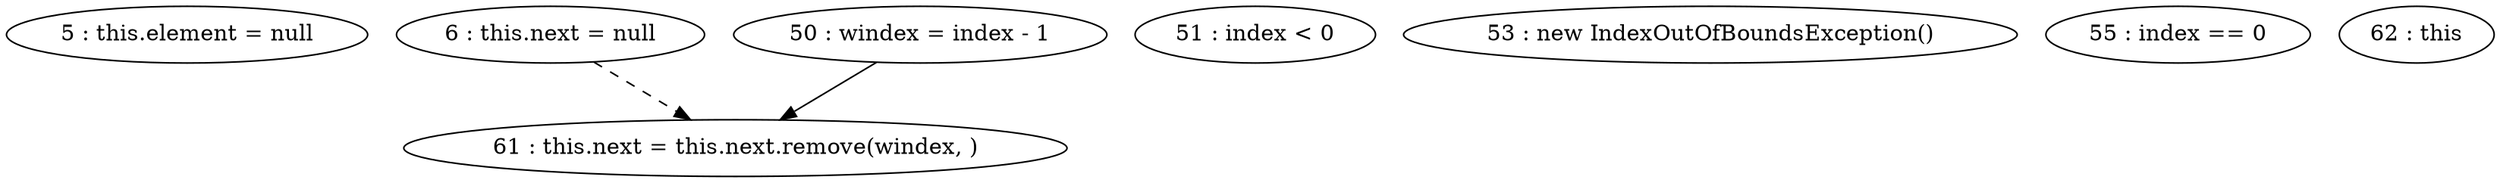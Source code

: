 digraph G {
"5 : this.element = null"
"6 : this.next = null"
"6 : this.next = null" -> "61 : this.next = this.next.remove(windex, )" [style=dashed]
"50 : windex = index - 1"
"50 : windex = index - 1" -> "61 : this.next = this.next.remove(windex, )"
"51 : index < 0"
"53 : new IndexOutOfBoundsException()"
"55 : index == 0"
"61 : this.next = this.next.remove(windex, )"
"62 : this"
}